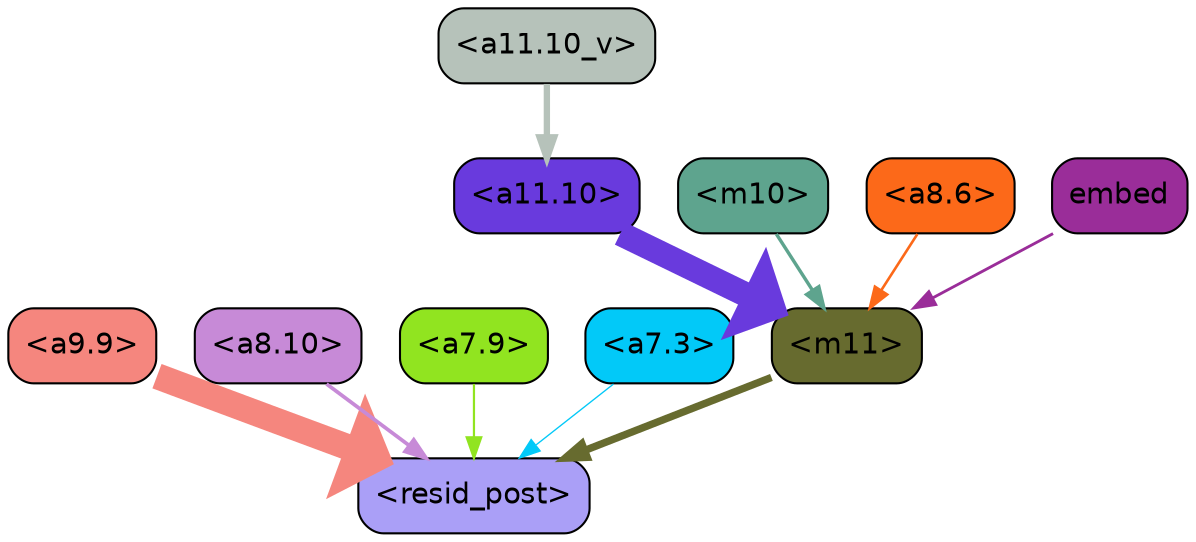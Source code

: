 strict digraph "" {
	graph [bgcolor=transparent,
		layout=dot,
		overlap=false,
		splines=true
	];
	"<m11>"	[color=black,
		fillcolor="#676b2f",
		fontname=Helvetica,
		shape=box,
		style="filled, rounded"];
	"<resid_post>"	[color=black,
		fillcolor="#aa9ff7",
		fontname=Helvetica,
		shape=box,
		style="filled, rounded"];
	"<m11>" -> "<resid_post>"	[color="#676b2f",
		penwidth=3.564229369163513];
	"<a9.9>"	[color=black,
		fillcolor="#f5867e",
		fontname=Helvetica,
		shape=box,
		style="filled, rounded"];
	"<a9.9>" -> "<resid_post>"	[color="#f5867e",
		penwidth=12.493714332580566];
	"<a8.10>"	[color=black,
		fillcolor="#c78ad7",
		fontname=Helvetica,
		shape=box,
		style="filled, rounded"];
	"<a8.10>" -> "<resid_post>"	[color="#c78ad7",
		penwidth=1.7969894409179688];
	"<a7.9>"	[color=black,
		fillcolor="#91e420",
		fontname=Helvetica,
		shape=box,
		style="filled, rounded"];
	"<a7.9>" -> "<resid_post>"	[color="#91e420",
		penwidth=1.061915397644043];
	"<a7.3>"	[color=black,
		fillcolor="#02c9f8",
		fontname=Helvetica,
		shape=box,
		style="filled, rounded"];
	"<a7.3>" -> "<resid_post>"	[color="#02c9f8",
		penwidth=0.6493911743164062];
	"<a11.10>"	[color=black,
		fillcolor="#693add",
		fontname=Helvetica,
		shape=box,
		style="filled, rounded"];
	"<a11.10>" -> "<m11>"	[color="#693add",
		penwidth=11.804504871368408];
	"<m10>"	[color=black,
		fillcolor="#5ea48e",
		fontname=Helvetica,
		shape=box,
		style="filled, rounded"];
	"<m10>" -> "<m11>"	[color="#5ea48e",
		penwidth=1.6351637840270996];
	"<a8.6>"	[color=black,
		fillcolor="#fc6919",
		fontname=Helvetica,
		shape=box,
		style="filled, rounded"];
	"<a8.6>" -> "<m11>"	[color="#fc6919",
		penwidth=1.2564282417297363];
	embed	[color=black,
		fillcolor="#9a2d99",
		fontname=Helvetica,
		shape=box,
		style="filled, rounded"];
	embed -> "<m11>"	[color="#9a2d99",
		penwidth=1.3679008483886719];
	"<a11.10_v>"	[color=black,
		fillcolor="#b6c2ba",
		fontname=Helvetica,
		shape=box,
		style="filled, rounded"];
	"<a11.10_v>" -> "<a11.10>"	[color="#b6c2ba",
		penwidth=3.037395477294922];
}
